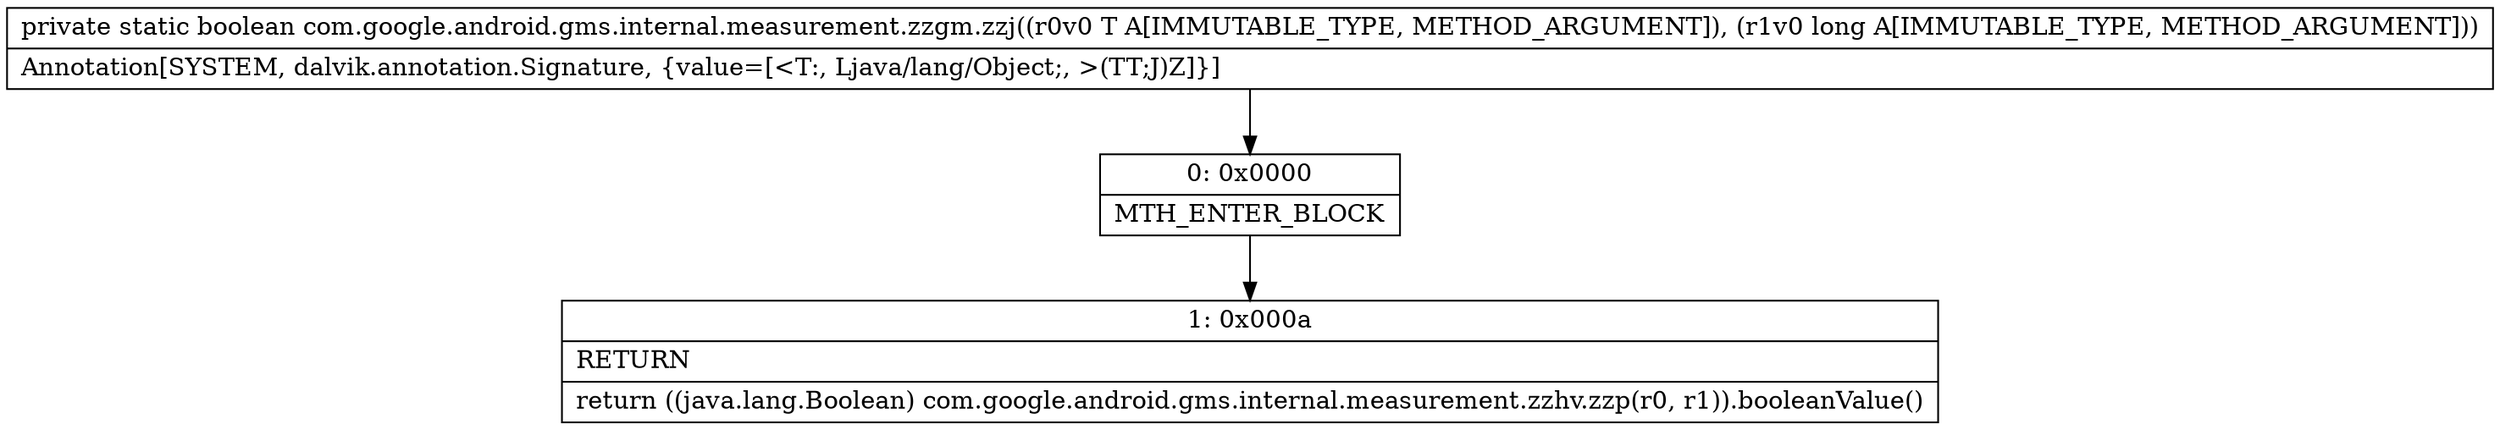 digraph "CFG forcom.google.android.gms.internal.measurement.zzgm.zzj(Ljava\/lang\/Object;J)Z" {
Node_0 [shape=record,label="{0\:\ 0x0000|MTH_ENTER_BLOCK\l}"];
Node_1 [shape=record,label="{1\:\ 0x000a|RETURN\l|return ((java.lang.Boolean) com.google.android.gms.internal.measurement.zzhv.zzp(r0, r1)).booleanValue()\l}"];
MethodNode[shape=record,label="{private static boolean com.google.android.gms.internal.measurement.zzgm.zzj((r0v0 T A[IMMUTABLE_TYPE, METHOD_ARGUMENT]), (r1v0 long A[IMMUTABLE_TYPE, METHOD_ARGUMENT]))  | Annotation[SYSTEM, dalvik.annotation.Signature, \{value=[\<T:, Ljava\/lang\/Object;, \>(TT;J)Z]\}]\l}"];
MethodNode -> Node_0;
Node_0 -> Node_1;
}

